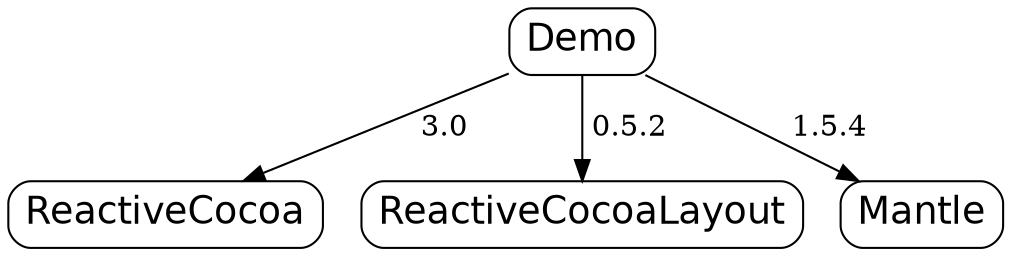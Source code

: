 digraph dependencygraph {
    center=1;
    node [shape=box, style=rounded, color=black, fontcolor=black, height=0.45, fontsize=18, fontname=Helvetica];
    edge [color=black];

    Demo -> ReactiveCocoa [label=" 3.0 "];
    Demo -> ReactiveCocoaLayout [label=" 0.5.2 "];
    Demo -> Mantle [label=" 1.5.4 "];
}

